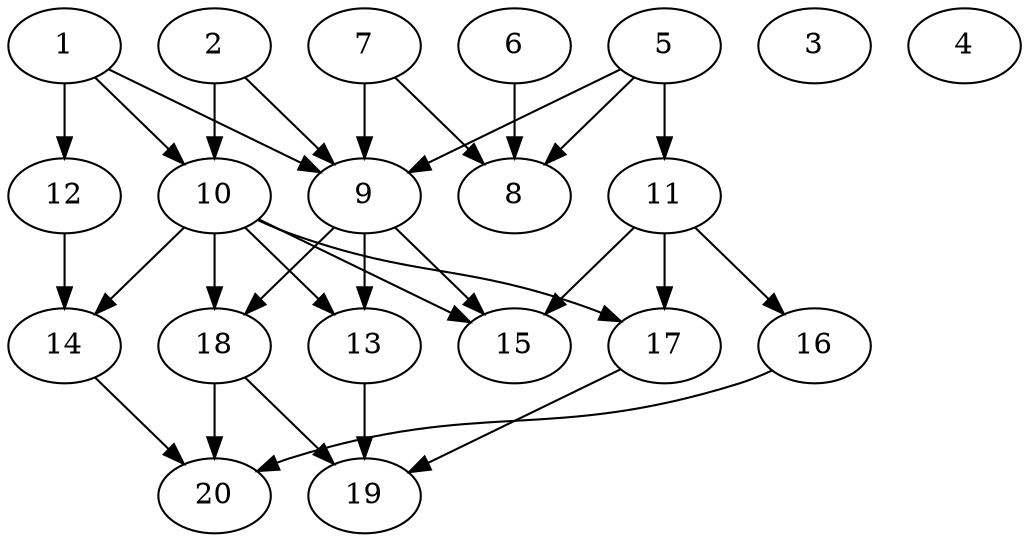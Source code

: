 // DAG automatically generated by daggen at Thu Oct  3 13:58:43 2019
// ./daggen --dot -n 20 --ccr 0.5 --fat 0.7 --regular 0.5 --density 0.6 --mindata 5242880 --maxdata 52428800 
digraph G {
  1 [size="83458048", alpha="0.03", expect_size="41729024"] 
  1 -> 9 [size ="41729024"]
  1 -> 10 [size ="41729024"]
  1 -> 12 [size ="41729024"]
  2 [size="78536704", alpha="0.08", expect_size="39268352"] 
  2 -> 9 [size ="39268352"]
  2 -> 10 [size ="39268352"]
  3 [size="13647872", alpha="0.16", expect_size="6823936"] 
  4 [size="16695296", alpha="0.06", expect_size="8347648"] 
  5 [size="52799488", alpha="0.12", expect_size="26399744"] 
  5 -> 8 [size ="26399744"]
  5 -> 9 [size ="26399744"]
  5 -> 11 [size ="26399744"]
  6 [size="30992384", alpha="0.16", expect_size="15496192"] 
  6 -> 8 [size ="15496192"]
  7 [size="65898496", alpha="0.08", expect_size="32949248"] 
  7 -> 8 [size ="32949248"]
  7 -> 9 [size ="32949248"]
  8 [size="66951168", alpha="0.10", expect_size="33475584"] 
  9 [size="71421952", alpha="0.10", expect_size="35710976"] 
  9 -> 13 [size ="35710976"]
  9 -> 15 [size ="35710976"]
  9 -> 18 [size ="35710976"]
  10 [size="14168064", alpha="0.17", expect_size="7084032"] 
  10 -> 13 [size ="7084032"]
  10 -> 14 [size ="7084032"]
  10 -> 15 [size ="7084032"]
  10 -> 17 [size ="7084032"]
  10 -> 18 [size ="7084032"]
  11 [size="70389760", alpha="0.14", expect_size="35194880"] 
  11 -> 15 [size ="35194880"]
  11 -> 16 [size ="35194880"]
  11 -> 17 [size ="35194880"]
  12 [size="82585600", alpha="0.18", expect_size="41292800"] 
  12 -> 14 [size ="41292800"]
  13 [size="26216448", alpha="0.05", expect_size="13108224"] 
  13 -> 19 [size ="13108224"]
  14 [size="104071168", alpha="0.00", expect_size="52035584"] 
  14 -> 20 [size ="52035584"]
  15 [size="38545408", alpha="0.09", expect_size="19272704"] 
  16 [size="92934144", alpha="0.04", expect_size="46467072"] 
  16 -> 20 [size ="46467072"]
  17 [size="72644608", alpha="0.15", expect_size="36322304"] 
  17 -> 19 [size ="36322304"]
  18 [size="17782784", alpha="0.17", expect_size="8891392"] 
  18 -> 19 [size ="8891392"]
  18 -> 20 [size ="8891392"]
  19 [size="66158592", alpha="0.13", expect_size="33079296"] 
  20 [size="18014208", alpha="0.11", expect_size="9007104"] 
}
